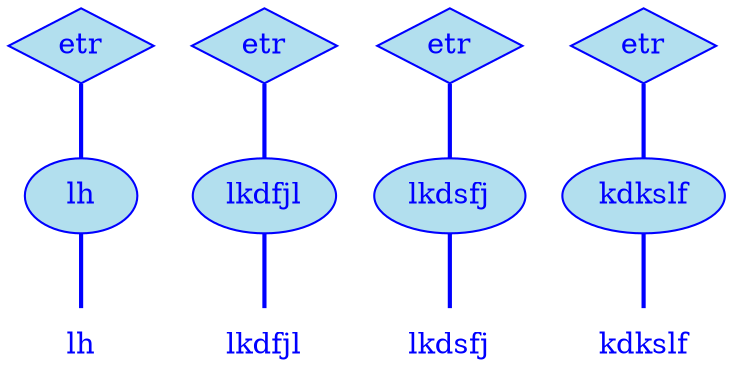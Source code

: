 digraph g {
	graph [bb="0,0,322,180"];
	node [label="\N"];
	graph [_draw_="c 5 -white C 5 -white P 4 0 0 0 180 322 180 322 0 ",
		xdotversion="1.2"];
	"mc1s1_t1#token84" [label=lh, shape=plaintext, fillcolor=lightblue2, fontcolor=blue, pos="27,18", width="0.75", height="0.50", _ldraw_="F 14.000000 11 -Times-Roman c 4 -blue T 27 13 0 13 2 -lh "];
	"mc1s1_W1#wordmc1s1_t1#token" [label=lh, shape=ellipse, fillcolor=lightblue2, fontcolor=blue, pos="27,90", width="0.75", height="0.50", color=blue, style=filled, _draw_="S 6 -filled c 4 -blue C 10 -lightblue2 E 27 90 27 18 ", _ldraw_="F 14.000000 11 -Times-Roman c 4 -blue T 27 85 0 13 2 -lh "];
	"mc1s1_P11#pos" [label=etr, shape=diamond, fillcolor=lightblue2, fontcolor=blue, pos="27,162", width="0.75", height="0.50", color=blue, style=filled, _draw_="S 6 -filled c 4 -blue C 10 -lightblue2 P 4 27 180 0 162 27 144 54 162 ", _ldraw_="F 14.000000 11 -Times-Roman c 4 -blue T 27 157 0 20 3 -etr "];
	"mc1s1_t3#token87" [label=lkdfjl, shape=plaintext, fillcolor=lightblue2, fontcolor=blue, pos="105,18", width="0.75", height="0.50", _ldraw_="F 14.000000 11 -Times-Roman c 4 -blue T 105 13 0 32 6 -lkdfjl "];
	"mc1s1_W2#wordmc1s1_t3#token" [label=lkdfjl, shape=ellipse, fillcolor=lightblue2, fontcolor=blue, pos="105,90", width="0.92", height="0.50", color=blue, style=filled, _draw_="S 6 -filled c 4 -blue C 10 -lightblue2 E 105 90 33 18 ", _ldraw_="F 14.000000 11 -Times-Roman c 4 -blue T 105 85 0 32 6 -lkdfjl "];
	"mc1s1_P36#pos" [label=etr, shape=diamond, fillcolor=lightblue2, fontcolor=blue, pos="105,162", width="0.75", height="0.50", color=blue, style=filled, _draw_="S 6 -filled c 4 -blue C 10 -lightblue2 P 4 105 180 78 162 105 144 132 162 ", _ldraw_="F 14.000000 11 -Times-Roman c 4 -blue T 105 157 0 20 3 -etr "];
	"mc1s1_t5#token78" [label=lkdsfj, shape=plaintext, fillcolor=lightblue2, fontcolor=blue, pos="191,18", width="0.75", height="0.50", _ldraw_="F 14.000000 11 -Times-Roman c 4 -blue T 191 13 0 35 6 -lkdsfj "];
	"mc1s1_W3#wordmc1s1_t5#token" [label=lkdsfj, shape=ellipse, fillcolor=lightblue2, fontcolor=blue, pos="191,90", width="0.97", height="0.50", color=blue, style=filled, _draw_="S 6 -filled c 4 -blue C 10 -lightblue2 E 191 90 35 18 ", _ldraw_="F 14.000000 11 -Times-Roman c 4 -blue T 191 85 0 35 6 -lkdsfj "];
	"mc1s1_P61#pos" [label=etr, shape=diamond, fillcolor=lightblue2, fontcolor=blue, pos="191,162", width="0.75", height="0.50", color=blue, style=filled, _draw_="S 6 -filled c 4 -blue C 10 -lightblue2 P 4 191 180 164 162 191 144 218 162 ", _ldraw_="F 14.000000 11 -Times-Roman c 4 -blue T 191 157 0 20 3 -etr "];
	"mc1s1_t7#token16" [label=kdkslf, shape=plaintext, fillcolor=lightblue2, fontcolor=blue, pos="283,18", width="0.78", height="0.50", _ldraw_="F 14.000000 11 -Times-Roman c 4 -blue T 283 13 0 40 6 -kdkslf "];
	"mc1s1_W4#wordmc1s1_t7#token" [label=kdkslf, shape=ellipse, fillcolor=lightblue2, fontcolor=blue, pos="283,90", width="1.08", height="0.50", color=blue, style=filled, _draw_="S 6 -filled c 4 -blue C 10 -lightblue2 E 283 90 39 18 ", _ldraw_="F 14.000000 11 -Times-Roman c 4 -blue T 283 85 0 40 6 -kdkslf "];
	"mc1s1_P86#pos" [label=etr, shape=diamond, fillcolor=lightblue2, fontcolor=blue, pos="283,162", width="0.75", height="0.50", color=blue, style=filled, _draw_="S 6 -filled c 4 -blue C 10 -lightblue2 P 4 283 180 256 162 283 144 310 162 ", _ldraw_="F 14.000000 11 -Times-Roman c 4 -blue T 283 157 0 20 3 -etr "];
	"mc1s1_W1#wordmc1s1_t1#token" -> "mc1s1_t1#token84" [arrowhead=none, color=blue, fontcolor=blue, style=bold, minlen=1, pos="27,72 27,61 27,47 27,36", _draw_="S 4 -bold c 4 -blue B 4 27 72 27 61 27 47 27 36 "];
	"mc1s1_P11#pos" -> "mc1s1_W1#wordmc1s1_t1#token" [arrowhead=none, color=blue, fontcolor=blue, style=bold, minlen=1, pos="27,144 27,133 27,119 27,108", _draw_="S 4 -bold c 4 -blue B 4 27 144 27 133 27 119 27 108 "];
	"mc1s1_W2#wordmc1s1_t3#token" -> "mc1s1_t3#token87" [arrowhead=none, color=blue, fontcolor=blue, style=bold, minlen=1, pos="105,72 105,61 105,47 105,36", _draw_="S 4 -bold c 4 -blue B 4 105 72 105 61 105 47 105 36 "];
	"mc1s1_P36#pos" -> "mc1s1_W2#wordmc1s1_t3#token" [arrowhead=none, color=blue, fontcolor=blue, style=bold, minlen=1, pos="105,144 105,133 105,119 105,108", _draw_="S 4 -bold c 4 -blue B 4 105 144 105 133 105 119 105 108 "];
	"mc1s1_W3#wordmc1s1_t5#token" -> "mc1s1_t5#token78" [arrowhead=none, color=blue, fontcolor=blue, style=bold, minlen=1, pos="191,72 191,61 191,47 191,36", _draw_="S 4 -bold c 4 -blue B 4 191 72 191 61 191 47 191 36 "];
	"mc1s1_P61#pos" -> "mc1s1_W3#wordmc1s1_t5#token" [arrowhead=none, color=blue, fontcolor=blue, style=bold, minlen=1, pos="191,144 191,133 191,119 191,108", _draw_="S 4 -bold c 4 -blue B 4 191 144 191 133 191 119 191 108 "];
	"mc1s1_W4#wordmc1s1_t7#token" -> "mc1s1_t7#token16" [arrowhead=none, color=blue, fontcolor=blue, style=bold, minlen=1, pos="283,72 283,61 283,47 283,36", _draw_="S 4 -bold c 4 -blue B 4 283 72 283 61 283 47 283 36 "];
	"mc1s1_P86#pos" -> "mc1s1_W4#wordmc1s1_t7#token" [arrowhead=none, color=blue, fontcolor=blue, style=bold, minlen=1, pos="283,144 283,133 283,119 283,108", _draw_="S 4 -bold c 4 -blue B 4 283 144 283 133 283 119 283 108 "];
}
